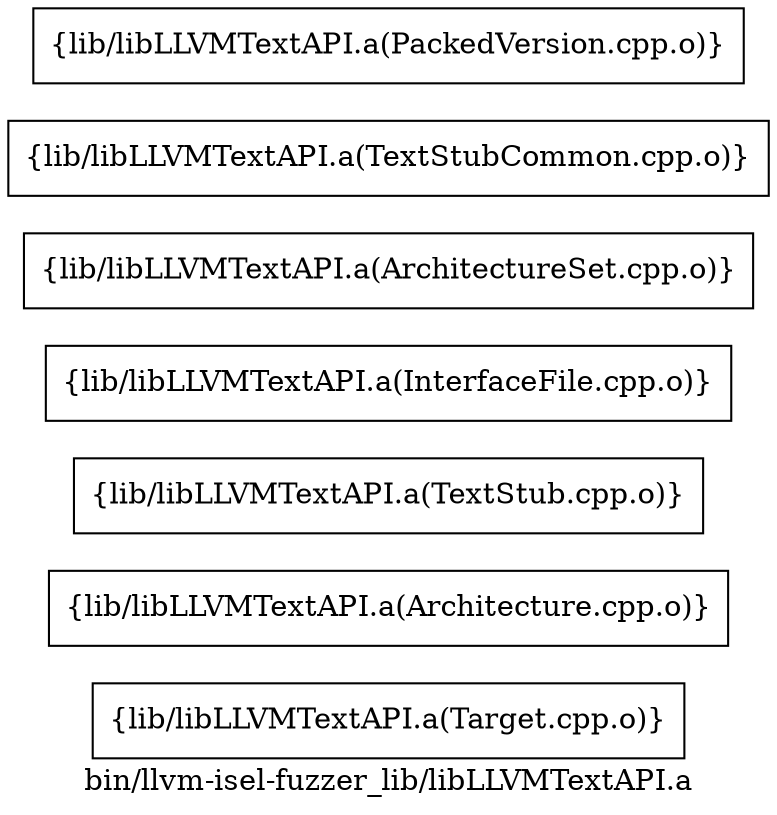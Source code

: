 digraph "bin/llvm-isel-fuzzer_lib/libLLVMTextAPI.a" {
	label="bin/llvm-isel-fuzzer_lib/libLLVMTextAPI.a";
	rankdir=LR;

	Node0x5597edc1ad38 [shape=record,shape=box,group=0,label="{lib/libLLVMTextAPI.a(Target.cpp.o)}"];
	Node0x5597edc38798 [shape=record,shape=box,group=0,label="{lib/libLLVMTextAPI.a(Architecture.cpp.o)}"];
	Node0x5597edc36ee8 [shape=record,shape=box,group=0,label="{lib/libLLVMTextAPI.a(TextStub.cpp.o)}"];
	Node0x5597edc3b2b8 [shape=record,shape=box,group=0,label="{lib/libLLVMTextAPI.a(InterfaceFile.cpp.o)}"];
	Node0x5597edc3b9e8 [shape=record,shape=box,group=0,label="{lib/libLLVMTextAPI.a(ArchitectureSet.cpp.o)}"];
	Node0x5597edc3a868 [shape=record,shape=box,group=0,label="{lib/libLLVMTextAPI.a(TextStubCommon.cpp.o)}"];
	Node0x5597edc3a0e8 [shape=record,shape=box,group=0,label="{lib/libLLVMTextAPI.a(PackedVersion.cpp.o)}"];
}

